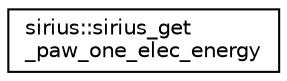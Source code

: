 digraph "Graphical Class Hierarchy"
{
 // INTERACTIVE_SVG=YES
  edge [fontname="Helvetica",fontsize="10",labelfontname="Helvetica",labelfontsize="10"];
  node [fontname="Helvetica",fontsize="10",shape=record];
  rankdir="LR";
  Node1 [label="sirius::sirius_get\l_paw_one_elec_energy",height=0.2,width=0.4,color="black", fillcolor="white", style="filled",URL="$interfacesirius_1_1sirius__get__paw__one__elec__energy.html"];
}
